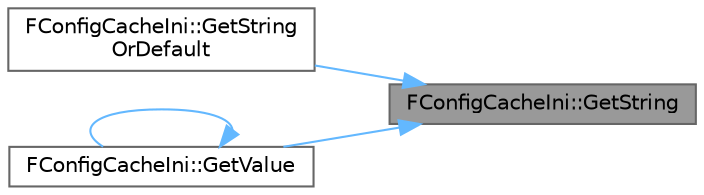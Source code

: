 digraph "FConfigCacheIni::GetString"
{
 // INTERACTIVE_SVG=YES
 // LATEX_PDF_SIZE
  bgcolor="transparent";
  edge [fontname=Helvetica,fontsize=10,labelfontname=Helvetica,labelfontsize=10];
  node [fontname=Helvetica,fontsize=10,shape=box,height=0.2,width=0.4];
  rankdir="RL";
  Node1 [id="Node000001",label="FConfigCacheIni::GetString",height=0.2,width=0.4,color="gray40", fillcolor="grey60", style="filled", fontcolor="black",tooltip=" "];
  Node1 -> Node2 [id="edge1_Node000001_Node000002",dir="back",color="steelblue1",style="solid",tooltip=" "];
  Node2 [id="Node000002",label="FConfigCacheIni::GetString\lOrDefault",height=0.2,width=0.4,color="grey40", fillcolor="white", style="filled",URL="$d0/d87/classFConfigCacheIni.html#acbe196c3f67e6451c962913162cc3773",tooltip=" "];
  Node1 -> Node3 [id="edge2_Node000001_Node000003",dir="back",color="steelblue1",style="solid",tooltip=" "];
  Node3 [id="Node000003",label="FConfigCacheIni::GetValue",height=0.2,width=0.4,color="grey40", fillcolor="white", style="filled",URL="$d0/d87/classFConfigCacheIni.html#a9b5bcb50d8897f53676313faf025eeb8",tooltip=" "];
  Node3 -> Node3 [id="edge3_Node000003_Node000003",dir="back",color="steelblue1",style="solid",tooltip=" "];
}
